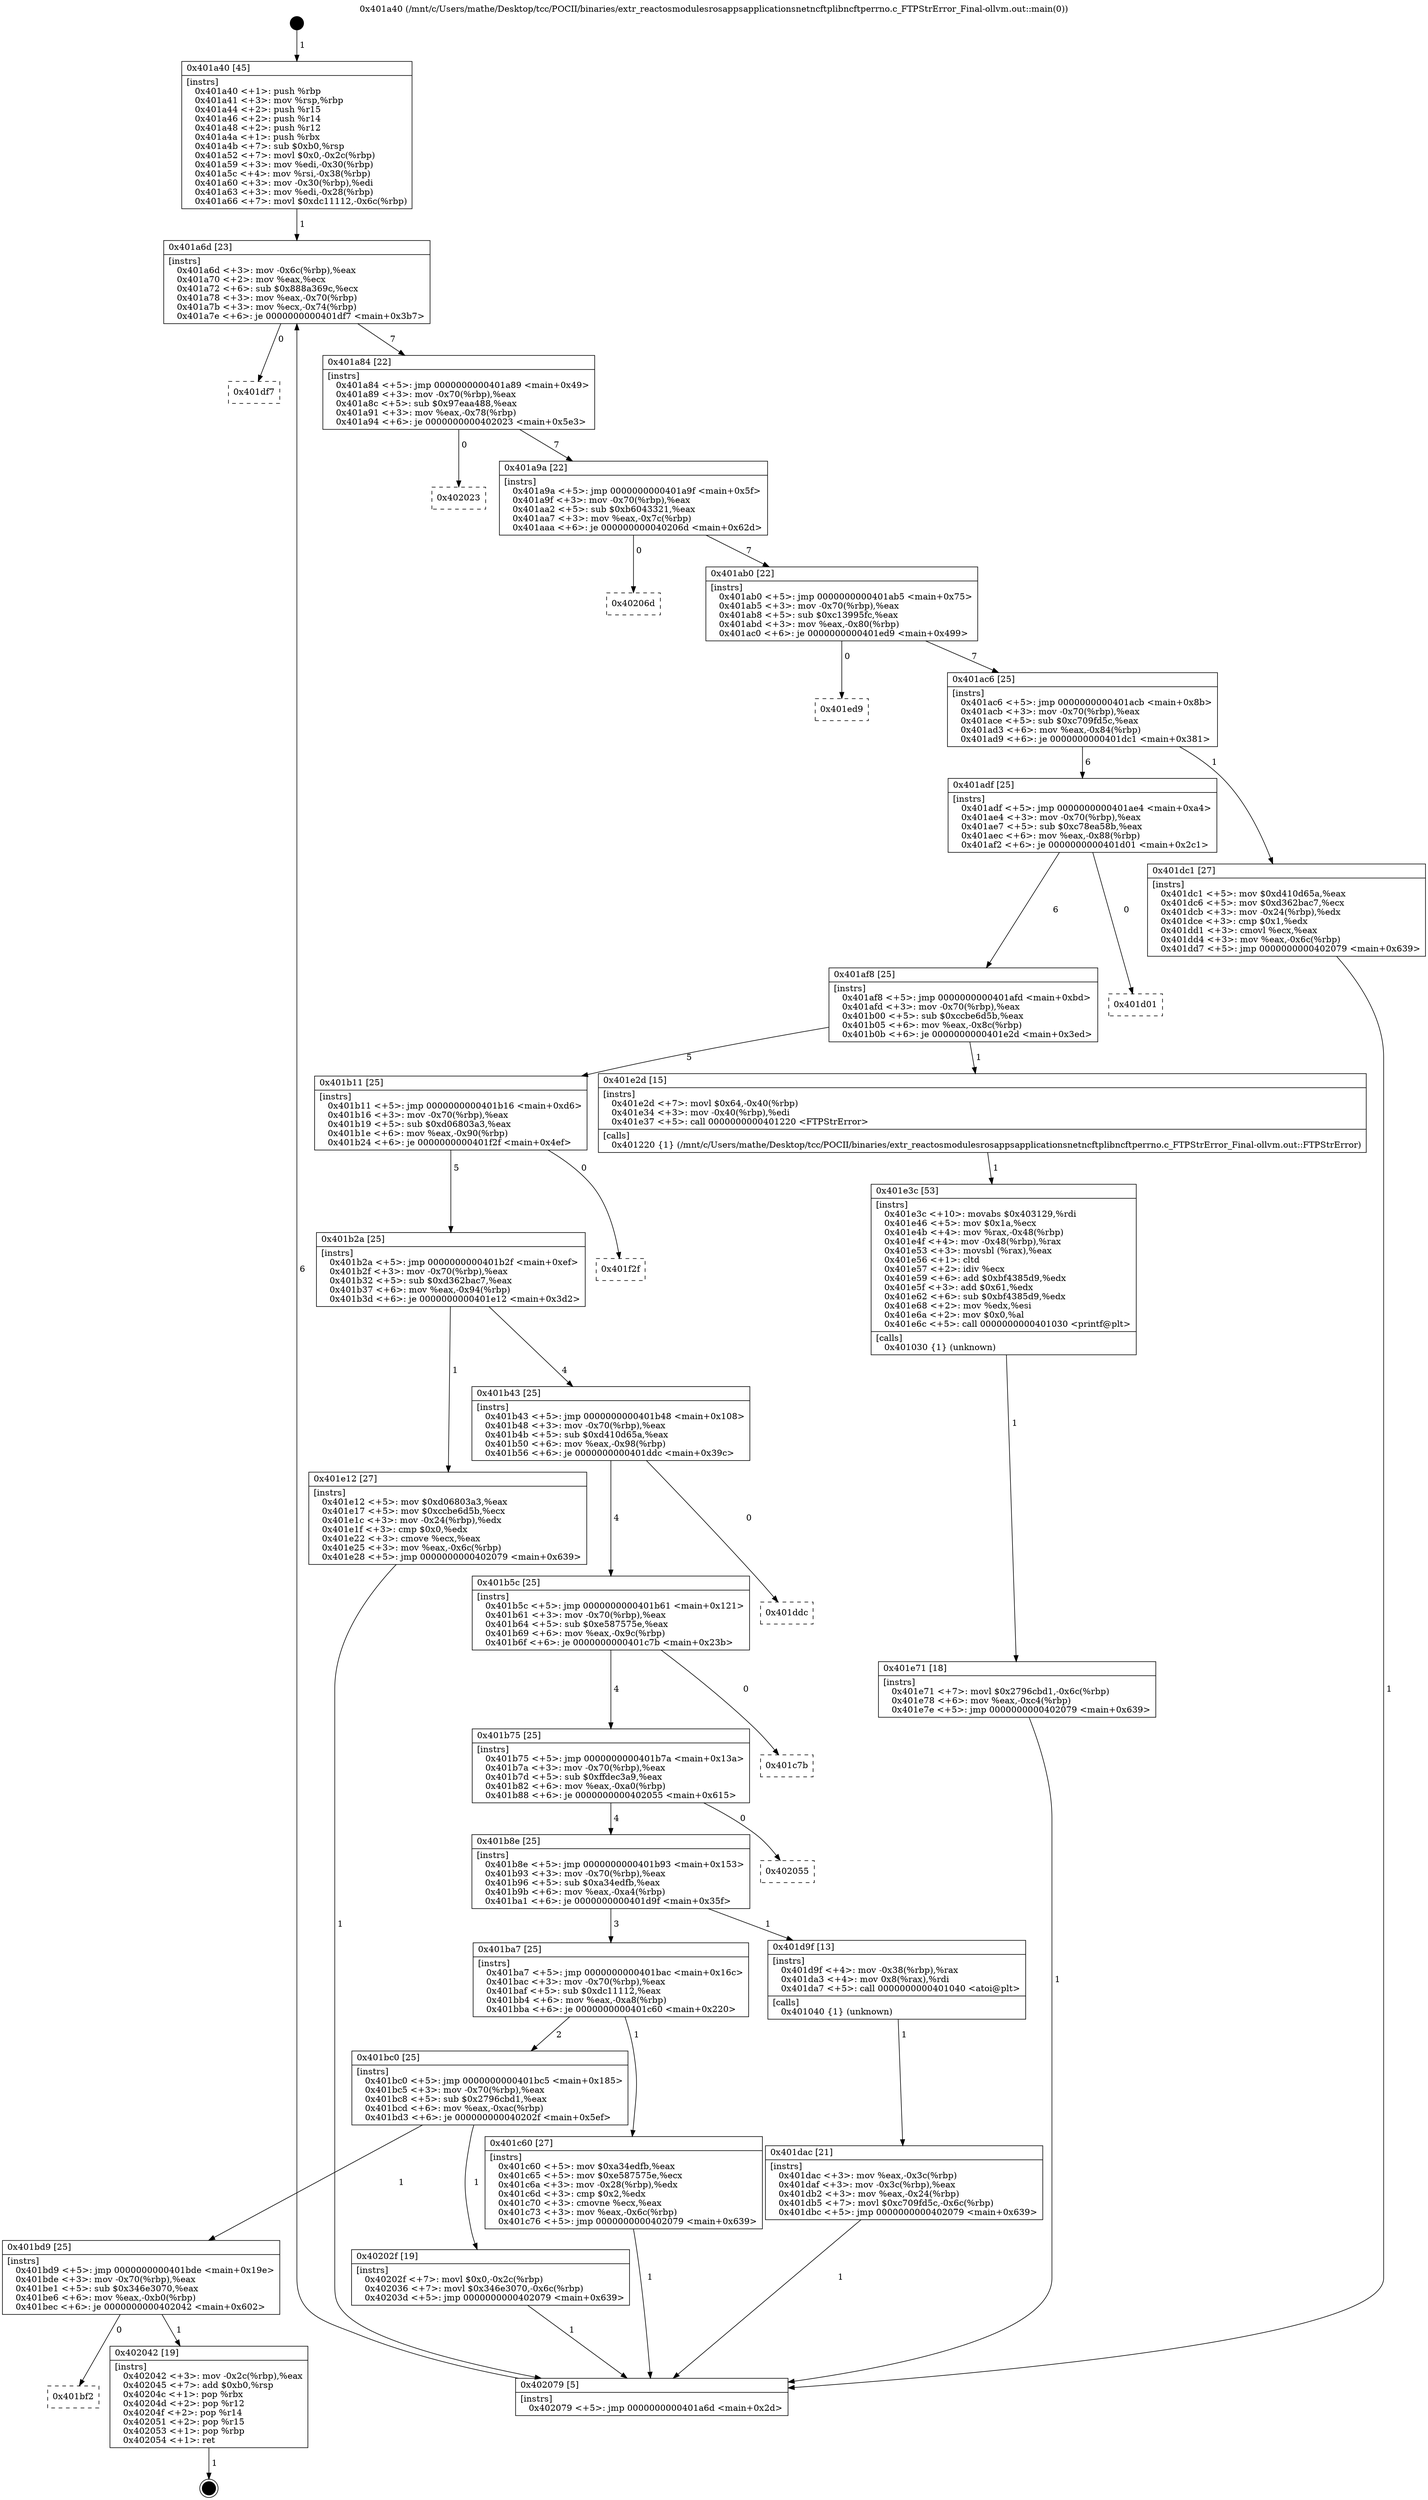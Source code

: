 digraph "0x401a40" {
  label = "0x401a40 (/mnt/c/Users/mathe/Desktop/tcc/POCII/binaries/extr_reactosmodulesrosappsapplicationsnetncftplibncftperrno.c_FTPStrError_Final-ollvm.out::main(0))"
  labelloc = "t"
  node[shape=record]

  Entry [label="",width=0.3,height=0.3,shape=circle,fillcolor=black,style=filled]
  "0x401a6d" [label="{
     0x401a6d [23]\l
     | [instrs]\l
     &nbsp;&nbsp;0x401a6d \<+3\>: mov -0x6c(%rbp),%eax\l
     &nbsp;&nbsp;0x401a70 \<+2\>: mov %eax,%ecx\l
     &nbsp;&nbsp;0x401a72 \<+6\>: sub $0x888a369c,%ecx\l
     &nbsp;&nbsp;0x401a78 \<+3\>: mov %eax,-0x70(%rbp)\l
     &nbsp;&nbsp;0x401a7b \<+3\>: mov %ecx,-0x74(%rbp)\l
     &nbsp;&nbsp;0x401a7e \<+6\>: je 0000000000401df7 \<main+0x3b7\>\l
  }"]
  "0x401df7" [label="{
     0x401df7\l
  }", style=dashed]
  "0x401a84" [label="{
     0x401a84 [22]\l
     | [instrs]\l
     &nbsp;&nbsp;0x401a84 \<+5\>: jmp 0000000000401a89 \<main+0x49\>\l
     &nbsp;&nbsp;0x401a89 \<+3\>: mov -0x70(%rbp),%eax\l
     &nbsp;&nbsp;0x401a8c \<+5\>: sub $0x97eaa488,%eax\l
     &nbsp;&nbsp;0x401a91 \<+3\>: mov %eax,-0x78(%rbp)\l
     &nbsp;&nbsp;0x401a94 \<+6\>: je 0000000000402023 \<main+0x5e3\>\l
  }"]
  Exit [label="",width=0.3,height=0.3,shape=circle,fillcolor=black,style=filled,peripheries=2]
  "0x402023" [label="{
     0x402023\l
  }", style=dashed]
  "0x401a9a" [label="{
     0x401a9a [22]\l
     | [instrs]\l
     &nbsp;&nbsp;0x401a9a \<+5\>: jmp 0000000000401a9f \<main+0x5f\>\l
     &nbsp;&nbsp;0x401a9f \<+3\>: mov -0x70(%rbp),%eax\l
     &nbsp;&nbsp;0x401aa2 \<+5\>: sub $0xb6043321,%eax\l
     &nbsp;&nbsp;0x401aa7 \<+3\>: mov %eax,-0x7c(%rbp)\l
     &nbsp;&nbsp;0x401aaa \<+6\>: je 000000000040206d \<main+0x62d\>\l
  }"]
  "0x401bf2" [label="{
     0x401bf2\l
  }", style=dashed]
  "0x40206d" [label="{
     0x40206d\l
  }", style=dashed]
  "0x401ab0" [label="{
     0x401ab0 [22]\l
     | [instrs]\l
     &nbsp;&nbsp;0x401ab0 \<+5\>: jmp 0000000000401ab5 \<main+0x75\>\l
     &nbsp;&nbsp;0x401ab5 \<+3\>: mov -0x70(%rbp),%eax\l
     &nbsp;&nbsp;0x401ab8 \<+5\>: sub $0xc13995fc,%eax\l
     &nbsp;&nbsp;0x401abd \<+3\>: mov %eax,-0x80(%rbp)\l
     &nbsp;&nbsp;0x401ac0 \<+6\>: je 0000000000401ed9 \<main+0x499\>\l
  }"]
  "0x402042" [label="{
     0x402042 [19]\l
     | [instrs]\l
     &nbsp;&nbsp;0x402042 \<+3\>: mov -0x2c(%rbp),%eax\l
     &nbsp;&nbsp;0x402045 \<+7\>: add $0xb0,%rsp\l
     &nbsp;&nbsp;0x40204c \<+1\>: pop %rbx\l
     &nbsp;&nbsp;0x40204d \<+2\>: pop %r12\l
     &nbsp;&nbsp;0x40204f \<+2\>: pop %r14\l
     &nbsp;&nbsp;0x402051 \<+2\>: pop %r15\l
     &nbsp;&nbsp;0x402053 \<+1\>: pop %rbp\l
     &nbsp;&nbsp;0x402054 \<+1\>: ret\l
  }"]
  "0x401ed9" [label="{
     0x401ed9\l
  }", style=dashed]
  "0x401ac6" [label="{
     0x401ac6 [25]\l
     | [instrs]\l
     &nbsp;&nbsp;0x401ac6 \<+5\>: jmp 0000000000401acb \<main+0x8b\>\l
     &nbsp;&nbsp;0x401acb \<+3\>: mov -0x70(%rbp),%eax\l
     &nbsp;&nbsp;0x401ace \<+5\>: sub $0xc709fd5c,%eax\l
     &nbsp;&nbsp;0x401ad3 \<+6\>: mov %eax,-0x84(%rbp)\l
     &nbsp;&nbsp;0x401ad9 \<+6\>: je 0000000000401dc1 \<main+0x381\>\l
  }"]
  "0x401bd9" [label="{
     0x401bd9 [25]\l
     | [instrs]\l
     &nbsp;&nbsp;0x401bd9 \<+5\>: jmp 0000000000401bde \<main+0x19e\>\l
     &nbsp;&nbsp;0x401bde \<+3\>: mov -0x70(%rbp),%eax\l
     &nbsp;&nbsp;0x401be1 \<+5\>: sub $0x346e3070,%eax\l
     &nbsp;&nbsp;0x401be6 \<+6\>: mov %eax,-0xb0(%rbp)\l
     &nbsp;&nbsp;0x401bec \<+6\>: je 0000000000402042 \<main+0x602\>\l
  }"]
  "0x401dc1" [label="{
     0x401dc1 [27]\l
     | [instrs]\l
     &nbsp;&nbsp;0x401dc1 \<+5\>: mov $0xd410d65a,%eax\l
     &nbsp;&nbsp;0x401dc6 \<+5\>: mov $0xd362bac7,%ecx\l
     &nbsp;&nbsp;0x401dcb \<+3\>: mov -0x24(%rbp),%edx\l
     &nbsp;&nbsp;0x401dce \<+3\>: cmp $0x1,%edx\l
     &nbsp;&nbsp;0x401dd1 \<+3\>: cmovl %ecx,%eax\l
     &nbsp;&nbsp;0x401dd4 \<+3\>: mov %eax,-0x6c(%rbp)\l
     &nbsp;&nbsp;0x401dd7 \<+5\>: jmp 0000000000402079 \<main+0x639\>\l
  }"]
  "0x401adf" [label="{
     0x401adf [25]\l
     | [instrs]\l
     &nbsp;&nbsp;0x401adf \<+5\>: jmp 0000000000401ae4 \<main+0xa4\>\l
     &nbsp;&nbsp;0x401ae4 \<+3\>: mov -0x70(%rbp),%eax\l
     &nbsp;&nbsp;0x401ae7 \<+5\>: sub $0xc78ea58b,%eax\l
     &nbsp;&nbsp;0x401aec \<+6\>: mov %eax,-0x88(%rbp)\l
     &nbsp;&nbsp;0x401af2 \<+6\>: je 0000000000401d01 \<main+0x2c1\>\l
  }"]
  "0x40202f" [label="{
     0x40202f [19]\l
     | [instrs]\l
     &nbsp;&nbsp;0x40202f \<+7\>: movl $0x0,-0x2c(%rbp)\l
     &nbsp;&nbsp;0x402036 \<+7\>: movl $0x346e3070,-0x6c(%rbp)\l
     &nbsp;&nbsp;0x40203d \<+5\>: jmp 0000000000402079 \<main+0x639\>\l
  }"]
  "0x401d01" [label="{
     0x401d01\l
  }", style=dashed]
  "0x401af8" [label="{
     0x401af8 [25]\l
     | [instrs]\l
     &nbsp;&nbsp;0x401af8 \<+5\>: jmp 0000000000401afd \<main+0xbd\>\l
     &nbsp;&nbsp;0x401afd \<+3\>: mov -0x70(%rbp),%eax\l
     &nbsp;&nbsp;0x401b00 \<+5\>: sub $0xccbe6d5b,%eax\l
     &nbsp;&nbsp;0x401b05 \<+6\>: mov %eax,-0x8c(%rbp)\l
     &nbsp;&nbsp;0x401b0b \<+6\>: je 0000000000401e2d \<main+0x3ed\>\l
  }"]
  "0x401e71" [label="{
     0x401e71 [18]\l
     | [instrs]\l
     &nbsp;&nbsp;0x401e71 \<+7\>: movl $0x2796cbd1,-0x6c(%rbp)\l
     &nbsp;&nbsp;0x401e78 \<+6\>: mov %eax,-0xc4(%rbp)\l
     &nbsp;&nbsp;0x401e7e \<+5\>: jmp 0000000000402079 \<main+0x639\>\l
  }"]
  "0x401e2d" [label="{
     0x401e2d [15]\l
     | [instrs]\l
     &nbsp;&nbsp;0x401e2d \<+7\>: movl $0x64,-0x40(%rbp)\l
     &nbsp;&nbsp;0x401e34 \<+3\>: mov -0x40(%rbp),%edi\l
     &nbsp;&nbsp;0x401e37 \<+5\>: call 0000000000401220 \<FTPStrError\>\l
     | [calls]\l
     &nbsp;&nbsp;0x401220 \{1\} (/mnt/c/Users/mathe/Desktop/tcc/POCII/binaries/extr_reactosmodulesrosappsapplicationsnetncftplibncftperrno.c_FTPStrError_Final-ollvm.out::FTPStrError)\l
  }"]
  "0x401b11" [label="{
     0x401b11 [25]\l
     | [instrs]\l
     &nbsp;&nbsp;0x401b11 \<+5\>: jmp 0000000000401b16 \<main+0xd6\>\l
     &nbsp;&nbsp;0x401b16 \<+3\>: mov -0x70(%rbp),%eax\l
     &nbsp;&nbsp;0x401b19 \<+5\>: sub $0xd06803a3,%eax\l
     &nbsp;&nbsp;0x401b1e \<+6\>: mov %eax,-0x90(%rbp)\l
     &nbsp;&nbsp;0x401b24 \<+6\>: je 0000000000401f2f \<main+0x4ef\>\l
  }"]
  "0x401e3c" [label="{
     0x401e3c [53]\l
     | [instrs]\l
     &nbsp;&nbsp;0x401e3c \<+10\>: movabs $0x403129,%rdi\l
     &nbsp;&nbsp;0x401e46 \<+5\>: mov $0x1a,%ecx\l
     &nbsp;&nbsp;0x401e4b \<+4\>: mov %rax,-0x48(%rbp)\l
     &nbsp;&nbsp;0x401e4f \<+4\>: mov -0x48(%rbp),%rax\l
     &nbsp;&nbsp;0x401e53 \<+3\>: movsbl (%rax),%eax\l
     &nbsp;&nbsp;0x401e56 \<+1\>: cltd\l
     &nbsp;&nbsp;0x401e57 \<+2\>: idiv %ecx\l
     &nbsp;&nbsp;0x401e59 \<+6\>: add $0xbf4385d9,%edx\l
     &nbsp;&nbsp;0x401e5f \<+3\>: add $0x61,%edx\l
     &nbsp;&nbsp;0x401e62 \<+6\>: sub $0xbf4385d9,%edx\l
     &nbsp;&nbsp;0x401e68 \<+2\>: mov %edx,%esi\l
     &nbsp;&nbsp;0x401e6a \<+2\>: mov $0x0,%al\l
     &nbsp;&nbsp;0x401e6c \<+5\>: call 0000000000401030 \<printf@plt\>\l
     | [calls]\l
     &nbsp;&nbsp;0x401030 \{1\} (unknown)\l
  }"]
  "0x401f2f" [label="{
     0x401f2f\l
  }", style=dashed]
  "0x401b2a" [label="{
     0x401b2a [25]\l
     | [instrs]\l
     &nbsp;&nbsp;0x401b2a \<+5\>: jmp 0000000000401b2f \<main+0xef\>\l
     &nbsp;&nbsp;0x401b2f \<+3\>: mov -0x70(%rbp),%eax\l
     &nbsp;&nbsp;0x401b32 \<+5\>: sub $0xd362bac7,%eax\l
     &nbsp;&nbsp;0x401b37 \<+6\>: mov %eax,-0x94(%rbp)\l
     &nbsp;&nbsp;0x401b3d \<+6\>: je 0000000000401e12 \<main+0x3d2\>\l
  }"]
  "0x401dac" [label="{
     0x401dac [21]\l
     | [instrs]\l
     &nbsp;&nbsp;0x401dac \<+3\>: mov %eax,-0x3c(%rbp)\l
     &nbsp;&nbsp;0x401daf \<+3\>: mov -0x3c(%rbp),%eax\l
     &nbsp;&nbsp;0x401db2 \<+3\>: mov %eax,-0x24(%rbp)\l
     &nbsp;&nbsp;0x401db5 \<+7\>: movl $0xc709fd5c,-0x6c(%rbp)\l
     &nbsp;&nbsp;0x401dbc \<+5\>: jmp 0000000000402079 \<main+0x639\>\l
  }"]
  "0x401e12" [label="{
     0x401e12 [27]\l
     | [instrs]\l
     &nbsp;&nbsp;0x401e12 \<+5\>: mov $0xd06803a3,%eax\l
     &nbsp;&nbsp;0x401e17 \<+5\>: mov $0xccbe6d5b,%ecx\l
     &nbsp;&nbsp;0x401e1c \<+3\>: mov -0x24(%rbp),%edx\l
     &nbsp;&nbsp;0x401e1f \<+3\>: cmp $0x0,%edx\l
     &nbsp;&nbsp;0x401e22 \<+3\>: cmove %ecx,%eax\l
     &nbsp;&nbsp;0x401e25 \<+3\>: mov %eax,-0x6c(%rbp)\l
     &nbsp;&nbsp;0x401e28 \<+5\>: jmp 0000000000402079 \<main+0x639\>\l
  }"]
  "0x401b43" [label="{
     0x401b43 [25]\l
     | [instrs]\l
     &nbsp;&nbsp;0x401b43 \<+5\>: jmp 0000000000401b48 \<main+0x108\>\l
     &nbsp;&nbsp;0x401b48 \<+3\>: mov -0x70(%rbp),%eax\l
     &nbsp;&nbsp;0x401b4b \<+5\>: sub $0xd410d65a,%eax\l
     &nbsp;&nbsp;0x401b50 \<+6\>: mov %eax,-0x98(%rbp)\l
     &nbsp;&nbsp;0x401b56 \<+6\>: je 0000000000401ddc \<main+0x39c\>\l
  }"]
  "0x401a40" [label="{
     0x401a40 [45]\l
     | [instrs]\l
     &nbsp;&nbsp;0x401a40 \<+1\>: push %rbp\l
     &nbsp;&nbsp;0x401a41 \<+3\>: mov %rsp,%rbp\l
     &nbsp;&nbsp;0x401a44 \<+2\>: push %r15\l
     &nbsp;&nbsp;0x401a46 \<+2\>: push %r14\l
     &nbsp;&nbsp;0x401a48 \<+2\>: push %r12\l
     &nbsp;&nbsp;0x401a4a \<+1\>: push %rbx\l
     &nbsp;&nbsp;0x401a4b \<+7\>: sub $0xb0,%rsp\l
     &nbsp;&nbsp;0x401a52 \<+7\>: movl $0x0,-0x2c(%rbp)\l
     &nbsp;&nbsp;0x401a59 \<+3\>: mov %edi,-0x30(%rbp)\l
     &nbsp;&nbsp;0x401a5c \<+4\>: mov %rsi,-0x38(%rbp)\l
     &nbsp;&nbsp;0x401a60 \<+3\>: mov -0x30(%rbp),%edi\l
     &nbsp;&nbsp;0x401a63 \<+3\>: mov %edi,-0x28(%rbp)\l
     &nbsp;&nbsp;0x401a66 \<+7\>: movl $0xdc11112,-0x6c(%rbp)\l
  }"]
  "0x401ddc" [label="{
     0x401ddc\l
  }", style=dashed]
  "0x401b5c" [label="{
     0x401b5c [25]\l
     | [instrs]\l
     &nbsp;&nbsp;0x401b5c \<+5\>: jmp 0000000000401b61 \<main+0x121\>\l
     &nbsp;&nbsp;0x401b61 \<+3\>: mov -0x70(%rbp),%eax\l
     &nbsp;&nbsp;0x401b64 \<+5\>: sub $0xe587575e,%eax\l
     &nbsp;&nbsp;0x401b69 \<+6\>: mov %eax,-0x9c(%rbp)\l
     &nbsp;&nbsp;0x401b6f \<+6\>: je 0000000000401c7b \<main+0x23b\>\l
  }"]
  "0x402079" [label="{
     0x402079 [5]\l
     | [instrs]\l
     &nbsp;&nbsp;0x402079 \<+5\>: jmp 0000000000401a6d \<main+0x2d\>\l
  }"]
  "0x401c7b" [label="{
     0x401c7b\l
  }", style=dashed]
  "0x401b75" [label="{
     0x401b75 [25]\l
     | [instrs]\l
     &nbsp;&nbsp;0x401b75 \<+5\>: jmp 0000000000401b7a \<main+0x13a\>\l
     &nbsp;&nbsp;0x401b7a \<+3\>: mov -0x70(%rbp),%eax\l
     &nbsp;&nbsp;0x401b7d \<+5\>: sub $0xffdec3a9,%eax\l
     &nbsp;&nbsp;0x401b82 \<+6\>: mov %eax,-0xa0(%rbp)\l
     &nbsp;&nbsp;0x401b88 \<+6\>: je 0000000000402055 \<main+0x615\>\l
  }"]
  "0x401bc0" [label="{
     0x401bc0 [25]\l
     | [instrs]\l
     &nbsp;&nbsp;0x401bc0 \<+5\>: jmp 0000000000401bc5 \<main+0x185\>\l
     &nbsp;&nbsp;0x401bc5 \<+3\>: mov -0x70(%rbp),%eax\l
     &nbsp;&nbsp;0x401bc8 \<+5\>: sub $0x2796cbd1,%eax\l
     &nbsp;&nbsp;0x401bcd \<+6\>: mov %eax,-0xac(%rbp)\l
     &nbsp;&nbsp;0x401bd3 \<+6\>: je 000000000040202f \<main+0x5ef\>\l
  }"]
  "0x402055" [label="{
     0x402055\l
  }", style=dashed]
  "0x401b8e" [label="{
     0x401b8e [25]\l
     | [instrs]\l
     &nbsp;&nbsp;0x401b8e \<+5\>: jmp 0000000000401b93 \<main+0x153\>\l
     &nbsp;&nbsp;0x401b93 \<+3\>: mov -0x70(%rbp),%eax\l
     &nbsp;&nbsp;0x401b96 \<+5\>: sub $0xa34edfb,%eax\l
     &nbsp;&nbsp;0x401b9b \<+6\>: mov %eax,-0xa4(%rbp)\l
     &nbsp;&nbsp;0x401ba1 \<+6\>: je 0000000000401d9f \<main+0x35f\>\l
  }"]
  "0x401c60" [label="{
     0x401c60 [27]\l
     | [instrs]\l
     &nbsp;&nbsp;0x401c60 \<+5\>: mov $0xa34edfb,%eax\l
     &nbsp;&nbsp;0x401c65 \<+5\>: mov $0xe587575e,%ecx\l
     &nbsp;&nbsp;0x401c6a \<+3\>: mov -0x28(%rbp),%edx\l
     &nbsp;&nbsp;0x401c6d \<+3\>: cmp $0x2,%edx\l
     &nbsp;&nbsp;0x401c70 \<+3\>: cmovne %ecx,%eax\l
     &nbsp;&nbsp;0x401c73 \<+3\>: mov %eax,-0x6c(%rbp)\l
     &nbsp;&nbsp;0x401c76 \<+5\>: jmp 0000000000402079 \<main+0x639\>\l
  }"]
  "0x401d9f" [label="{
     0x401d9f [13]\l
     | [instrs]\l
     &nbsp;&nbsp;0x401d9f \<+4\>: mov -0x38(%rbp),%rax\l
     &nbsp;&nbsp;0x401da3 \<+4\>: mov 0x8(%rax),%rdi\l
     &nbsp;&nbsp;0x401da7 \<+5\>: call 0000000000401040 \<atoi@plt\>\l
     | [calls]\l
     &nbsp;&nbsp;0x401040 \{1\} (unknown)\l
  }"]
  "0x401ba7" [label="{
     0x401ba7 [25]\l
     | [instrs]\l
     &nbsp;&nbsp;0x401ba7 \<+5\>: jmp 0000000000401bac \<main+0x16c\>\l
     &nbsp;&nbsp;0x401bac \<+3\>: mov -0x70(%rbp),%eax\l
     &nbsp;&nbsp;0x401baf \<+5\>: sub $0xdc11112,%eax\l
     &nbsp;&nbsp;0x401bb4 \<+6\>: mov %eax,-0xa8(%rbp)\l
     &nbsp;&nbsp;0x401bba \<+6\>: je 0000000000401c60 \<main+0x220\>\l
  }"]
  Entry -> "0x401a40" [label=" 1"]
  "0x401a6d" -> "0x401df7" [label=" 0"]
  "0x401a6d" -> "0x401a84" [label=" 7"]
  "0x402042" -> Exit [label=" 1"]
  "0x401a84" -> "0x402023" [label=" 0"]
  "0x401a84" -> "0x401a9a" [label=" 7"]
  "0x401bd9" -> "0x401bf2" [label=" 0"]
  "0x401a9a" -> "0x40206d" [label=" 0"]
  "0x401a9a" -> "0x401ab0" [label=" 7"]
  "0x401bd9" -> "0x402042" [label=" 1"]
  "0x401ab0" -> "0x401ed9" [label=" 0"]
  "0x401ab0" -> "0x401ac6" [label=" 7"]
  "0x40202f" -> "0x402079" [label=" 1"]
  "0x401ac6" -> "0x401dc1" [label=" 1"]
  "0x401ac6" -> "0x401adf" [label=" 6"]
  "0x401bc0" -> "0x401bd9" [label=" 1"]
  "0x401adf" -> "0x401d01" [label=" 0"]
  "0x401adf" -> "0x401af8" [label=" 6"]
  "0x401bc0" -> "0x40202f" [label=" 1"]
  "0x401af8" -> "0x401e2d" [label=" 1"]
  "0x401af8" -> "0x401b11" [label=" 5"]
  "0x401e71" -> "0x402079" [label=" 1"]
  "0x401b11" -> "0x401f2f" [label=" 0"]
  "0x401b11" -> "0x401b2a" [label=" 5"]
  "0x401e3c" -> "0x401e71" [label=" 1"]
  "0x401b2a" -> "0x401e12" [label=" 1"]
  "0x401b2a" -> "0x401b43" [label=" 4"]
  "0x401e2d" -> "0x401e3c" [label=" 1"]
  "0x401b43" -> "0x401ddc" [label=" 0"]
  "0x401b43" -> "0x401b5c" [label=" 4"]
  "0x401e12" -> "0x402079" [label=" 1"]
  "0x401b5c" -> "0x401c7b" [label=" 0"]
  "0x401b5c" -> "0x401b75" [label=" 4"]
  "0x401dc1" -> "0x402079" [label=" 1"]
  "0x401b75" -> "0x402055" [label=" 0"]
  "0x401b75" -> "0x401b8e" [label=" 4"]
  "0x401dac" -> "0x402079" [label=" 1"]
  "0x401b8e" -> "0x401d9f" [label=" 1"]
  "0x401b8e" -> "0x401ba7" [label=" 3"]
  "0x401d9f" -> "0x401dac" [label=" 1"]
  "0x401ba7" -> "0x401c60" [label=" 1"]
  "0x401ba7" -> "0x401bc0" [label=" 2"]
  "0x401c60" -> "0x402079" [label=" 1"]
  "0x401a40" -> "0x401a6d" [label=" 1"]
  "0x402079" -> "0x401a6d" [label=" 6"]
}

